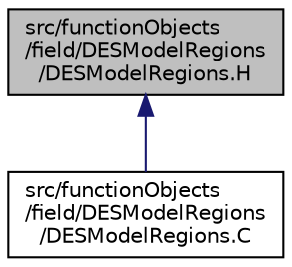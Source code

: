 digraph "src/functionObjects/field/DESModelRegions/DESModelRegions.H"
{
  bgcolor="transparent";
  edge [fontname="Helvetica",fontsize="10",labelfontname="Helvetica",labelfontsize="10"];
  node [fontname="Helvetica",fontsize="10",shape=record];
  Node1 [label="src/functionObjects\l/field/DESModelRegions\l/DESModelRegions.H",height=0.2,width=0.4,color="black", fillcolor="grey75", style="filled" fontcolor="black"];
  Node1 -> Node2 [dir="back",color="midnightblue",fontsize="10",style="solid",fontname="Helvetica"];
  Node2 [label="src/functionObjects\l/field/DESModelRegions\l/DESModelRegions.C",height=0.2,width=0.4,color="black",URL="$DESModelRegions_8C.html"];
}
